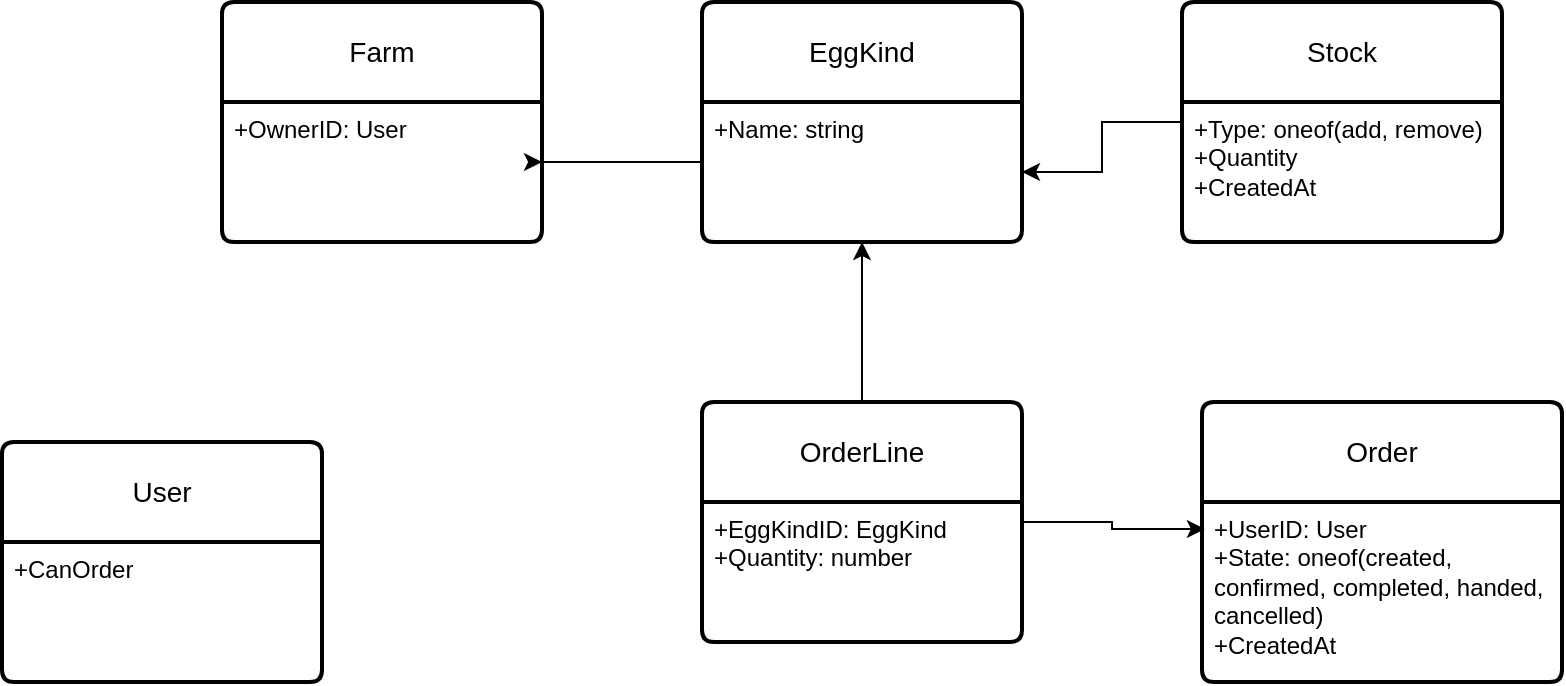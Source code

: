 <mxfile version="21.5.0" type="github">
  <diagram id="R2lEEEUBdFMjLlhIrx00" name="Page-1">
    <mxGraphModel dx="1257" dy="691" grid="1" gridSize="10" guides="1" tooltips="1" connect="1" arrows="1" fold="1" page="1" pageScale="1" pageWidth="850" pageHeight="1100" math="0" shadow="0" extFonts="Permanent Marker^https://fonts.googleapis.com/css?family=Permanent+Marker">
      <root>
        <mxCell id="0" />
        <mxCell id="1" parent="0" />
        <mxCell id="j7DvGP_Hz9XCO9P2YxDj-41" value="Farm" style="swimlane;childLayout=stackLayout;horizontal=1;startSize=50;horizontalStack=0;rounded=1;fontSize=14;fontStyle=0;strokeWidth=2;resizeParent=0;resizeLast=1;shadow=0;dashed=0;align=center;arcSize=4;whiteSpace=wrap;html=1;" parent="1" vertex="1">
          <mxGeometry x="130" y="50" width="160" height="120" as="geometry" />
        </mxCell>
        <mxCell id="j7DvGP_Hz9XCO9P2YxDj-42" value="+OwnerID: User" style="align=left;strokeColor=none;fillColor=none;spacingLeft=4;fontSize=12;verticalAlign=top;resizable=0;rotatable=0;part=1;html=1;" parent="j7DvGP_Hz9XCO9P2YxDj-41" vertex="1">
          <mxGeometry y="50" width="160" height="70" as="geometry" />
        </mxCell>
        <mxCell id="j7DvGP_Hz9XCO9P2YxDj-56" value="" style="edgeStyle=orthogonalEdgeStyle;rounded=0;orthogonalLoop=1;jettySize=auto;html=1;" parent="1" source="j7DvGP_Hz9XCO9P2YxDj-45" edge="1">
          <mxGeometry relative="1" as="geometry">
            <mxPoint x="290" y="130" as="targetPoint" />
            <Array as="points">
              <mxPoint x="289" y="130" />
            </Array>
          </mxGeometry>
        </mxCell>
        <mxCell id="j7DvGP_Hz9XCO9P2YxDj-45" value="EggKind" style="swimlane;childLayout=stackLayout;horizontal=1;startSize=50;horizontalStack=0;rounded=1;fontSize=14;fontStyle=0;strokeWidth=2;resizeParent=0;resizeLast=1;shadow=0;dashed=0;align=center;arcSize=4;whiteSpace=wrap;html=1;" parent="1" vertex="1">
          <mxGeometry x="370" y="50" width="160" height="120" as="geometry" />
        </mxCell>
        <mxCell id="j7DvGP_Hz9XCO9P2YxDj-46" value="+Name: string" style="align=left;strokeColor=none;fillColor=none;spacingLeft=4;fontSize=12;verticalAlign=top;resizable=0;rotatable=0;part=1;html=1;" parent="j7DvGP_Hz9XCO9P2YxDj-45" vertex="1">
          <mxGeometry y="50" width="160" height="70" as="geometry" />
        </mxCell>
        <mxCell id="j7DvGP_Hz9XCO9P2YxDj-60" value="" style="edgeStyle=orthogonalEdgeStyle;rounded=0;orthogonalLoop=1;jettySize=auto;html=1;" parent="1" source="j7DvGP_Hz9XCO9P2YxDj-48" target="j7DvGP_Hz9XCO9P2YxDj-46" edge="1">
          <mxGeometry relative="1" as="geometry" />
        </mxCell>
        <mxCell id="j7DvGP_Hz9XCO9P2YxDj-48" value="Stock" style="swimlane;childLayout=stackLayout;horizontal=1;startSize=50;horizontalStack=0;rounded=1;fontSize=14;fontStyle=0;strokeWidth=2;resizeParent=0;resizeLast=1;shadow=0;dashed=0;align=center;arcSize=4;whiteSpace=wrap;html=1;" parent="1" vertex="1">
          <mxGeometry x="610" y="50" width="160" height="120" as="geometry" />
        </mxCell>
        <mxCell id="j7DvGP_Hz9XCO9P2YxDj-49" value="+Type: oneof(add, remove)&lt;br&gt;+Quantity&lt;br&gt;+CreatedAt" style="align=left;strokeColor=none;fillColor=none;spacingLeft=4;fontSize=12;verticalAlign=top;resizable=0;rotatable=0;part=1;html=1;" parent="j7DvGP_Hz9XCO9P2YxDj-48" vertex="1">
          <mxGeometry y="50" width="160" height="70" as="geometry" />
        </mxCell>
        <mxCell id="j7DvGP_Hz9XCO9P2YxDj-50" value="Order" style="swimlane;childLayout=stackLayout;horizontal=1;startSize=50;horizontalStack=0;rounded=1;fontSize=14;fontStyle=0;strokeWidth=2;resizeParent=0;resizeLast=1;shadow=0;dashed=0;align=center;arcSize=4;whiteSpace=wrap;html=1;" parent="1" vertex="1">
          <mxGeometry x="620" y="250" width="180" height="140" as="geometry" />
        </mxCell>
        <mxCell id="j7DvGP_Hz9XCO9P2YxDj-51" value="+UserID: User&lt;br&gt;+State: oneof(created, &lt;br&gt;confirmed, completed, handed,&lt;br&gt;cancelled)&lt;br&gt;+CreatedAt" style="align=left;strokeColor=none;fillColor=none;spacingLeft=4;fontSize=12;verticalAlign=top;resizable=0;rotatable=0;part=1;html=1;" parent="j7DvGP_Hz9XCO9P2YxDj-50" vertex="1">
          <mxGeometry y="50" width="180" height="90" as="geometry" />
        </mxCell>
        <mxCell id="j7DvGP_Hz9XCO9P2YxDj-54" value="" style="edgeStyle=orthogonalEdgeStyle;rounded=0;orthogonalLoop=1;jettySize=auto;html=1;entryX=0.008;entryY=0.15;entryDx=0;entryDy=0;entryPerimeter=0;" parent="1" source="j7DvGP_Hz9XCO9P2YxDj-52" target="j7DvGP_Hz9XCO9P2YxDj-51" edge="1">
          <mxGeometry relative="1" as="geometry" />
        </mxCell>
        <mxCell id="j7DvGP_Hz9XCO9P2YxDj-57" value="" style="edgeStyle=orthogonalEdgeStyle;rounded=0;orthogonalLoop=1;jettySize=auto;html=1;" parent="1" source="j7DvGP_Hz9XCO9P2YxDj-52" target="j7DvGP_Hz9XCO9P2YxDj-46" edge="1">
          <mxGeometry relative="1" as="geometry" />
        </mxCell>
        <mxCell id="j7DvGP_Hz9XCO9P2YxDj-52" value="OrderLine" style="swimlane;childLayout=stackLayout;horizontal=1;startSize=50;horizontalStack=0;rounded=1;fontSize=14;fontStyle=0;strokeWidth=2;resizeParent=0;resizeLast=1;shadow=0;dashed=0;align=center;arcSize=4;whiteSpace=wrap;html=1;" parent="1" vertex="1">
          <mxGeometry x="370" y="250" width="160" height="120" as="geometry" />
        </mxCell>
        <mxCell id="j7DvGP_Hz9XCO9P2YxDj-53" value="+EggKindID: EggKind&lt;br&gt;+Quantity: number" style="align=left;strokeColor=none;fillColor=none;spacingLeft=4;fontSize=12;verticalAlign=top;resizable=0;rotatable=0;part=1;html=1;" parent="j7DvGP_Hz9XCO9P2YxDj-52" vertex="1">
          <mxGeometry y="50" width="160" height="70" as="geometry" />
        </mxCell>
        <mxCell id="j7DvGP_Hz9XCO9P2YxDj-58" value="User" style="swimlane;childLayout=stackLayout;horizontal=1;startSize=50;horizontalStack=0;rounded=1;fontSize=14;fontStyle=0;strokeWidth=2;resizeParent=0;resizeLast=1;shadow=0;dashed=0;align=center;arcSize=4;whiteSpace=wrap;html=1;" parent="1" vertex="1">
          <mxGeometry x="20" y="270" width="160" height="120" as="geometry" />
        </mxCell>
        <mxCell id="j7DvGP_Hz9XCO9P2YxDj-59" value="+CanOrder" style="align=left;strokeColor=none;fillColor=none;spacingLeft=4;fontSize=12;verticalAlign=top;resizable=0;rotatable=0;part=1;html=1;" parent="j7DvGP_Hz9XCO9P2YxDj-58" vertex="1">
          <mxGeometry y="50" width="160" height="70" as="geometry" />
        </mxCell>
      </root>
    </mxGraphModel>
  </diagram>
</mxfile>
